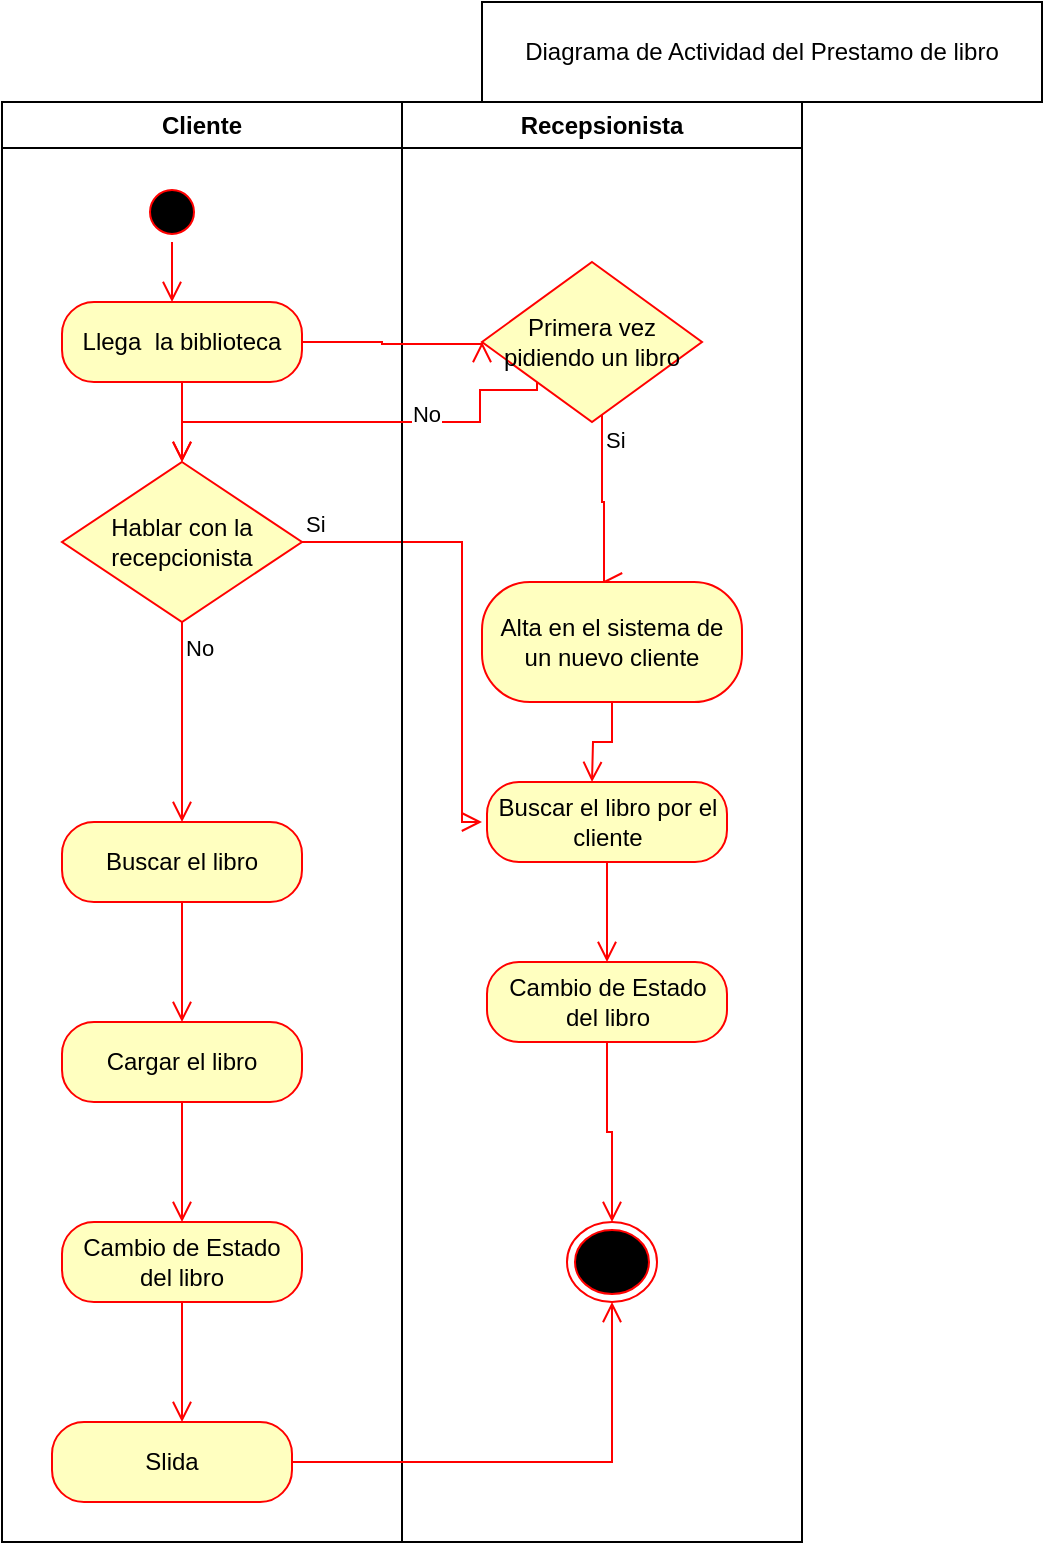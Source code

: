 <mxfile version="24.4.13" type="github">
  <diagram name="Página-1" id="NoeAjOuP5uYffsh0_0Lu">
    <mxGraphModel dx="1434" dy="780" grid="1" gridSize="10" guides="1" tooltips="1" connect="1" arrows="1" fold="1" page="1" pageScale="1" pageWidth="827" pageHeight="1169" math="0" shadow="0">
      <root>
        <mxCell id="0" />
        <mxCell id="1" parent="0" />
        <mxCell id="irQIpHBXP7av7jaC-N4V-18" value="Cliente" style="swimlane;whiteSpace=wrap;html=1;" vertex="1" parent="1">
          <mxGeometry y="80" width="200" height="720" as="geometry" />
        </mxCell>
        <mxCell id="irQIpHBXP7av7jaC-N4V-29" value="" style="ellipse;html=1;shape=startState;fillColor=#000000;strokeColor=#ff0000;" vertex="1" parent="irQIpHBXP7av7jaC-N4V-18">
          <mxGeometry x="70" y="40" width="30" height="30" as="geometry" />
        </mxCell>
        <mxCell id="irQIpHBXP7av7jaC-N4V-30" value="" style="edgeStyle=orthogonalEdgeStyle;html=1;verticalAlign=bottom;endArrow=open;endSize=8;strokeColor=#ff0000;rounded=0;" edge="1" source="irQIpHBXP7av7jaC-N4V-29" parent="irQIpHBXP7av7jaC-N4V-18">
          <mxGeometry relative="1" as="geometry">
            <mxPoint x="85" y="100" as="targetPoint" />
          </mxGeometry>
        </mxCell>
        <mxCell id="irQIpHBXP7av7jaC-N4V-31" value="Llega&amp;nbsp; la biblioteca" style="rounded=1;whiteSpace=wrap;html=1;arcSize=40;fontColor=#000000;fillColor=#ffffc0;strokeColor=#ff0000;" vertex="1" parent="irQIpHBXP7av7jaC-N4V-18">
          <mxGeometry x="30" y="100" width="120" height="40" as="geometry" />
        </mxCell>
        <mxCell id="irQIpHBXP7av7jaC-N4V-32" value="" style="edgeStyle=orthogonalEdgeStyle;html=1;verticalAlign=bottom;endArrow=open;endSize=8;strokeColor=#ff0000;rounded=0;" edge="1" source="irQIpHBXP7av7jaC-N4V-31" parent="irQIpHBXP7av7jaC-N4V-18">
          <mxGeometry relative="1" as="geometry">
            <mxPoint x="90" y="180" as="targetPoint" />
          </mxGeometry>
        </mxCell>
        <mxCell id="irQIpHBXP7av7jaC-N4V-33" value="Hablar con la recepcionista" style="rhombus;whiteSpace=wrap;html=1;fontColor=#000000;fillColor=#ffffc0;strokeColor=#ff0000;" vertex="1" parent="irQIpHBXP7av7jaC-N4V-18">
          <mxGeometry x="30" y="180" width="120" height="80" as="geometry" />
        </mxCell>
        <mxCell id="irQIpHBXP7av7jaC-N4V-34" value="Si" style="edgeStyle=orthogonalEdgeStyle;html=1;align=left;verticalAlign=bottom;endArrow=open;endSize=8;strokeColor=#ff0000;rounded=0;" edge="1" source="irQIpHBXP7av7jaC-N4V-33" parent="irQIpHBXP7av7jaC-N4V-18">
          <mxGeometry x="-1" relative="1" as="geometry">
            <mxPoint x="240" y="360" as="targetPoint" />
            <Array as="points">
              <mxPoint x="230" y="220" />
            </Array>
          </mxGeometry>
        </mxCell>
        <mxCell id="irQIpHBXP7av7jaC-N4V-35" value="No" style="edgeStyle=orthogonalEdgeStyle;html=1;align=left;verticalAlign=top;endArrow=open;endSize=8;strokeColor=#ff0000;rounded=0;" edge="1" source="irQIpHBXP7av7jaC-N4V-33" parent="irQIpHBXP7av7jaC-N4V-18">
          <mxGeometry x="-1" relative="1" as="geometry">
            <mxPoint x="90" y="360" as="targetPoint" />
          </mxGeometry>
        </mxCell>
        <mxCell id="irQIpHBXP7av7jaC-N4V-40" value="Buscar el libro" style="rounded=1;whiteSpace=wrap;html=1;arcSize=40;fontColor=#000000;fillColor=#ffffc0;strokeColor=#ff0000;" vertex="1" parent="irQIpHBXP7av7jaC-N4V-18">
          <mxGeometry x="30" y="360" width="120" height="40" as="geometry" />
        </mxCell>
        <mxCell id="irQIpHBXP7av7jaC-N4V-41" value="" style="edgeStyle=orthogonalEdgeStyle;html=1;verticalAlign=bottom;endArrow=open;endSize=8;strokeColor=#ff0000;rounded=0;" edge="1" source="irQIpHBXP7av7jaC-N4V-40" parent="irQIpHBXP7av7jaC-N4V-18">
          <mxGeometry relative="1" as="geometry">
            <mxPoint x="90" y="460" as="targetPoint" />
          </mxGeometry>
        </mxCell>
        <mxCell id="irQIpHBXP7av7jaC-N4V-46" value="Cargar el libro" style="rounded=1;whiteSpace=wrap;html=1;arcSize=40;fontColor=#000000;fillColor=#ffffc0;strokeColor=#ff0000;" vertex="1" parent="irQIpHBXP7av7jaC-N4V-18">
          <mxGeometry x="30" y="460" width="120" height="40" as="geometry" />
        </mxCell>
        <mxCell id="irQIpHBXP7av7jaC-N4V-47" value="" style="edgeStyle=orthogonalEdgeStyle;html=1;verticalAlign=bottom;endArrow=open;endSize=8;strokeColor=#ff0000;rounded=0;" edge="1" source="irQIpHBXP7av7jaC-N4V-46" parent="irQIpHBXP7av7jaC-N4V-18">
          <mxGeometry relative="1" as="geometry">
            <mxPoint x="90" y="560" as="targetPoint" />
          </mxGeometry>
        </mxCell>
        <mxCell id="irQIpHBXP7av7jaC-N4V-50" value="Cambio de Estado del libro" style="rounded=1;whiteSpace=wrap;html=1;arcSize=40;fontColor=#000000;fillColor=#ffffc0;strokeColor=#ff0000;" vertex="1" parent="irQIpHBXP7av7jaC-N4V-18">
          <mxGeometry x="30" y="560" width="120" height="40" as="geometry" />
        </mxCell>
        <mxCell id="irQIpHBXP7av7jaC-N4V-51" value="" style="edgeStyle=orthogonalEdgeStyle;html=1;verticalAlign=bottom;endArrow=open;endSize=8;strokeColor=#ff0000;rounded=0;" edge="1" source="irQIpHBXP7av7jaC-N4V-50" parent="irQIpHBXP7av7jaC-N4V-18">
          <mxGeometry relative="1" as="geometry">
            <mxPoint x="90" y="660" as="targetPoint" />
          </mxGeometry>
        </mxCell>
        <mxCell id="irQIpHBXP7av7jaC-N4V-52" value="Slida" style="rounded=1;whiteSpace=wrap;html=1;arcSize=40;fontColor=#000000;fillColor=#ffffc0;strokeColor=#ff0000;" vertex="1" parent="irQIpHBXP7av7jaC-N4V-18">
          <mxGeometry x="25" y="660" width="120" height="40" as="geometry" />
        </mxCell>
        <mxCell id="irQIpHBXP7av7jaC-N4V-21" value="Diagrama de Actividad del Prestamo de libro" style="html=1;whiteSpace=wrap;" vertex="1" parent="1">
          <mxGeometry x="240" y="30" width="280" height="50" as="geometry" />
        </mxCell>
        <mxCell id="irQIpHBXP7av7jaC-N4V-24" value="Recepsionista" style="swimlane;whiteSpace=wrap;html=1;" vertex="1" parent="1">
          <mxGeometry x="200" y="80" width="200" height="720" as="geometry" />
        </mxCell>
        <mxCell id="irQIpHBXP7av7jaC-N4V-42" value="Buscar el libro por el cliente" style="rounded=1;whiteSpace=wrap;html=1;arcSize=40;fontColor=#000000;fillColor=#ffffc0;strokeColor=#ff0000;" vertex="1" parent="irQIpHBXP7av7jaC-N4V-24">
          <mxGeometry x="42.5" y="340" width="120" height="40" as="geometry" />
        </mxCell>
        <mxCell id="irQIpHBXP7av7jaC-N4V-48" value="" style="ellipse;html=1;shape=endState;fillColor=#000000;strokeColor=#ff0000;" vertex="1" parent="irQIpHBXP7av7jaC-N4V-24">
          <mxGeometry x="82.5" y="560" width="45" height="40" as="geometry" />
        </mxCell>
        <mxCell id="irQIpHBXP7av7jaC-N4V-75" value="Primera vez pidiendo un libro" style="rhombus;whiteSpace=wrap;html=1;fontColor=#000000;fillColor=#ffffc0;strokeColor=#ff0000;" vertex="1" parent="irQIpHBXP7av7jaC-N4V-24">
          <mxGeometry x="40" y="80" width="110" height="80" as="geometry" />
        </mxCell>
        <mxCell id="irQIpHBXP7av7jaC-N4V-77" value="Si" style="edgeStyle=orthogonalEdgeStyle;html=1;align=left;verticalAlign=top;endArrow=open;endSize=8;strokeColor=#ff0000;rounded=0;" edge="1" source="irQIpHBXP7av7jaC-N4V-75" parent="irQIpHBXP7av7jaC-N4V-24">
          <mxGeometry x="-1" relative="1" as="geometry">
            <mxPoint x="100" y="240" as="targetPoint" />
            <Array as="points">
              <mxPoint x="100" y="200" />
              <mxPoint x="101" y="200" />
            </Array>
          </mxGeometry>
        </mxCell>
        <mxCell id="irQIpHBXP7av7jaC-N4V-44" value="Cambio de Estado del libro" style="rounded=1;whiteSpace=wrap;html=1;arcSize=40;fontColor=#000000;fillColor=#ffffc0;strokeColor=#ff0000;" vertex="1" parent="irQIpHBXP7av7jaC-N4V-24">
          <mxGeometry x="42.5" y="430" width="120" height="40" as="geometry" />
        </mxCell>
        <mxCell id="irQIpHBXP7av7jaC-N4V-43" value="" style="edgeStyle=orthogonalEdgeStyle;html=1;verticalAlign=bottom;endArrow=open;endSize=8;strokeColor=#ff0000;rounded=0;entryX=0.5;entryY=0;entryDx=0;entryDy=0;" edge="1" source="irQIpHBXP7av7jaC-N4V-42" parent="irQIpHBXP7av7jaC-N4V-24" target="irQIpHBXP7av7jaC-N4V-44">
          <mxGeometry relative="1" as="geometry">
            <mxPoint x="100" y="340" as="targetPoint" />
          </mxGeometry>
        </mxCell>
        <mxCell id="irQIpHBXP7av7jaC-N4V-79" value="Alta en el sistema de un nuevo cliente" style="rounded=1;whiteSpace=wrap;html=1;arcSize=40;fontColor=#000000;fillColor=#ffffc0;strokeColor=#ff0000;" vertex="1" parent="irQIpHBXP7av7jaC-N4V-24">
          <mxGeometry x="40" y="240" width="130" height="60" as="geometry" />
        </mxCell>
        <mxCell id="irQIpHBXP7av7jaC-N4V-80" value="" style="edgeStyle=orthogonalEdgeStyle;html=1;verticalAlign=bottom;endArrow=open;endSize=8;strokeColor=#ff0000;rounded=0;" edge="1" source="irQIpHBXP7av7jaC-N4V-79" parent="irQIpHBXP7av7jaC-N4V-24">
          <mxGeometry relative="1" as="geometry">
            <mxPoint x="95" y="340" as="targetPoint" />
          </mxGeometry>
        </mxCell>
        <mxCell id="irQIpHBXP7av7jaC-N4V-45" value="" style="edgeStyle=orthogonalEdgeStyle;html=1;verticalAlign=bottom;endArrow=open;endSize=8;strokeColor=#ff0000;rounded=0;entryX=0.5;entryY=0;entryDx=0;entryDy=0;" edge="1" source="irQIpHBXP7av7jaC-N4V-44" parent="irQIpHBXP7av7jaC-N4V-24" target="irQIpHBXP7av7jaC-N4V-48">
          <mxGeometry relative="1" as="geometry">
            <mxPoint x="103" y="530" as="targetPoint" />
          </mxGeometry>
        </mxCell>
        <mxCell id="irQIpHBXP7av7jaC-N4V-86" value="" style="edgeStyle=orthogonalEdgeStyle;html=1;verticalAlign=bottom;endArrow=open;endSize=8;strokeColor=#ff0000;rounded=0;" edge="1" parent="irQIpHBXP7av7jaC-N4V-24">
          <mxGeometry relative="1" as="geometry">
            <mxPoint x="40" y="120" as="targetPoint" />
            <mxPoint x="-50" y="120" as="sourcePoint" />
            <Array as="points">
              <mxPoint x="-10" y="120" />
              <mxPoint x="-10" y="121" />
            </Array>
          </mxGeometry>
        </mxCell>
        <mxCell id="irQIpHBXP7av7jaC-N4V-56" value="" style="edgeStyle=orthogonalEdgeStyle;html=1;verticalAlign=bottom;endArrow=open;endSize=8;strokeColor=#ff0000;rounded=0;exitX=1;exitY=0.5;exitDx=0;exitDy=0;entryX=0.5;entryY=1;entryDx=0;entryDy=0;" edge="1" source="irQIpHBXP7av7jaC-N4V-52" parent="1" target="irQIpHBXP7av7jaC-N4V-48">
          <mxGeometry relative="1" as="geometry">
            <mxPoint x="280" y="760" as="targetPoint" />
            <mxPoint x="280" y="720" as="sourcePoint" />
          </mxGeometry>
        </mxCell>
        <mxCell id="irQIpHBXP7av7jaC-N4V-91" value="" style="edgeStyle=orthogonalEdgeStyle;html=1;verticalAlign=bottom;endArrow=open;endSize=8;strokeColor=#ff0000;rounded=0;exitX=0;exitY=1;exitDx=0;exitDy=0;" edge="1" source="irQIpHBXP7av7jaC-N4V-75" parent="1" target="irQIpHBXP7av7jaC-N4V-33">
          <mxGeometry relative="1" as="geometry">
            <mxPoint x="192.5" y="239" as="targetPoint" />
            <mxPoint x="250" y="224" as="sourcePoint" />
            <Array as="points">
              <mxPoint x="268" y="224" />
              <mxPoint x="239" y="224" />
              <mxPoint x="239" y="240" />
              <mxPoint x="90" y="240" />
            </Array>
          </mxGeometry>
        </mxCell>
        <mxCell id="irQIpHBXP7av7jaC-N4V-92" value="No" style="edgeLabel;html=1;align=center;verticalAlign=middle;resizable=0;points=[];" vertex="1" connectable="0" parent="irQIpHBXP7av7jaC-N4V-91">
          <mxGeometry x="-0.304" y="-4" relative="1" as="geometry">
            <mxPoint as="offset" />
          </mxGeometry>
        </mxCell>
      </root>
    </mxGraphModel>
  </diagram>
</mxfile>
